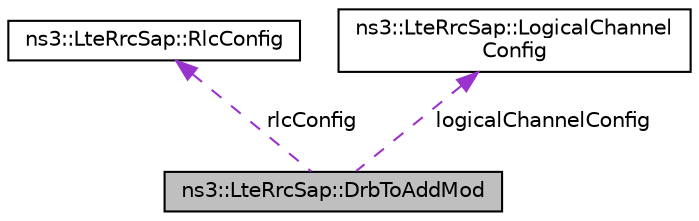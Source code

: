 digraph "ns3::LteRrcSap::DrbToAddMod"
{
 // LATEX_PDF_SIZE
  edge [fontname="Helvetica",fontsize="10",labelfontname="Helvetica",labelfontsize="10"];
  node [fontname="Helvetica",fontsize="10",shape=record];
  Node1 [label="ns3::LteRrcSap::DrbToAddMod",height=0.2,width=0.4,color="black", fillcolor="grey75", style="filled", fontcolor="black",tooltip="DrbToAddMod structure."];
  Node2 -> Node1 [dir="back",color="darkorchid3",fontsize="10",style="dashed",label=" rlcConfig" ,fontname="Helvetica"];
  Node2 [label="ns3::LteRrcSap::RlcConfig",height=0.2,width=0.4,color="black", fillcolor="white", style="filled",URL="$structns3_1_1_lte_rrc_sap_1_1_rlc_config.html",tooltip="RlcConfig structure."];
  Node3 -> Node1 [dir="back",color="darkorchid3",fontsize="10",style="dashed",label=" logicalChannelConfig" ,fontname="Helvetica"];
  Node3 [label="ns3::LteRrcSap::LogicalChannel\lConfig",height=0.2,width=0.4,color="black", fillcolor="white", style="filled",URL="$structns3_1_1_lte_rrc_sap_1_1_logical_channel_config.html",tooltip="LogicalChannelConfig structure."];
}
